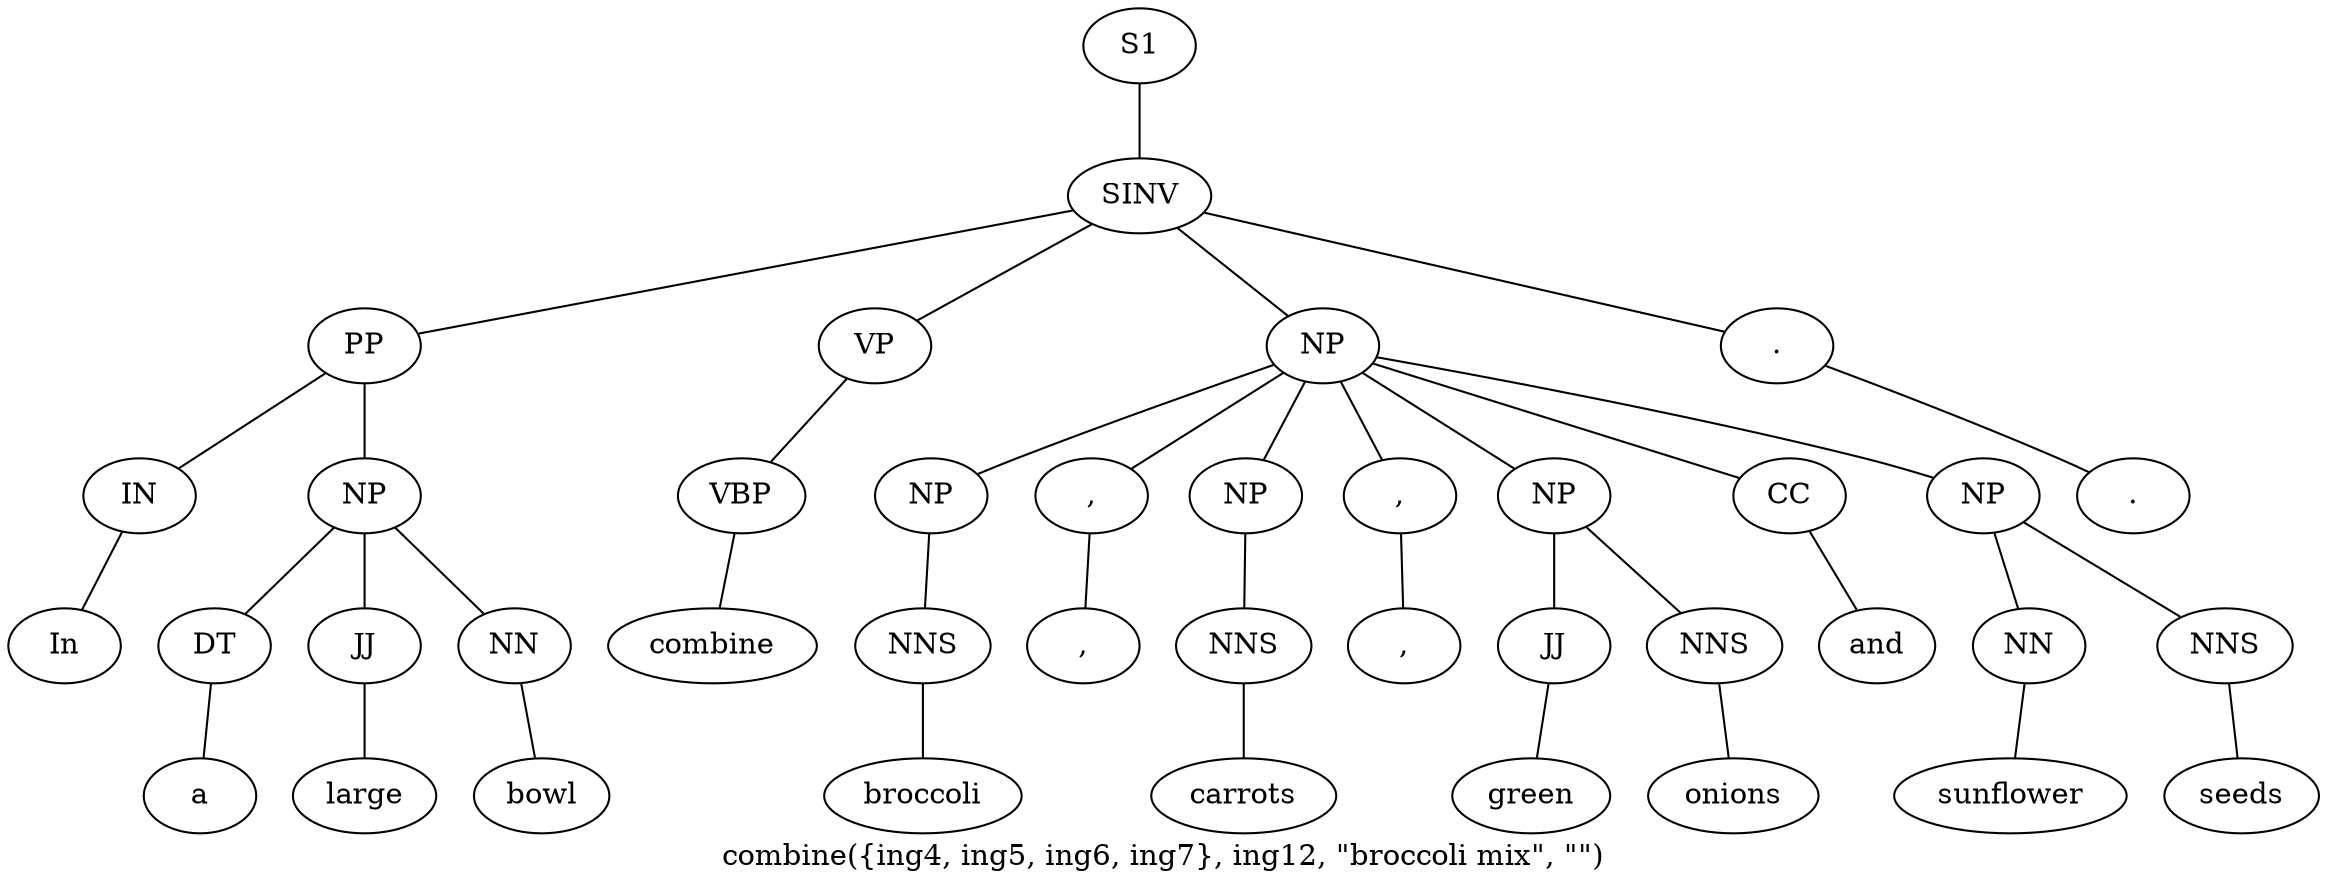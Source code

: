 graph SyntaxGraph {
	label = "combine({ing4, ing5, ing6, ing7}, ing12, \"broccoli mix\", \"\")";
	Node0 [label="S1"];
	Node1 [label="SINV"];
	Node2 [label="PP"];
	Node3 [label="IN"];
	Node4 [label="In"];
	Node5 [label="NP"];
	Node6 [label="DT"];
	Node7 [label="a"];
	Node8 [label="JJ"];
	Node9 [label="large"];
	Node10 [label="NN"];
	Node11 [label="bowl"];
	Node12 [label="VP"];
	Node13 [label="VBP"];
	Node14 [label="combine"];
	Node15 [label="NP"];
	Node16 [label="NP"];
	Node17 [label="NNS"];
	Node18 [label="broccoli"];
	Node19 [label=","];
	Node20 [label=","];
	Node21 [label="NP"];
	Node22 [label="NNS"];
	Node23 [label="carrots"];
	Node24 [label=","];
	Node25 [label=","];
	Node26 [label="NP"];
	Node27 [label="JJ"];
	Node28 [label="green"];
	Node29 [label="NNS"];
	Node30 [label="onions"];
	Node31 [label="CC"];
	Node32 [label="and"];
	Node33 [label="NP"];
	Node34 [label="NN"];
	Node35 [label="sunflower"];
	Node36 [label="NNS"];
	Node37 [label="seeds"];
	Node38 [label="."];
	Node39 [label="."];

	Node0 -- Node1;
	Node1 -- Node2;
	Node1 -- Node12;
	Node1 -- Node15;
	Node1 -- Node38;
	Node2 -- Node3;
	Node2 -- Node5;
	Node3 -- Node4;
	Node5 -- Node6;
	Node5 -- Node8;
	Node5 -- Node10;
	Node6 -- Node7;
	Node8 -- Node9;
	Node10 -- Node11;
	Node12 -- Node13;
	Node13 -- Node14;
	Node15 -- Node16;
	Node15 -- Node19;
	Node15 -- Node21;
	Node15 -- Node24;
	Node15 -- Node26;
	Node15 -- Node31;
	Node15 -- Node33;
	Node16 -- Node17;
	Node17 -- Node18;
	Node19 -- Node20;
	Node21 -- Node22;
	Node22 -- Node23;
	Node24 -- Node25;
	Node26 -- Node27;
	Node26 -- Node29;
	Node27 -- Node28;
	Node29 -- Node30;
	Node31 -- Node32;
	Node33 -- Node34;
	Node33 -- Node36;
	Node34 -- Node35;
	Node36 -- Node37;
	Node38 -- Node39;
}
